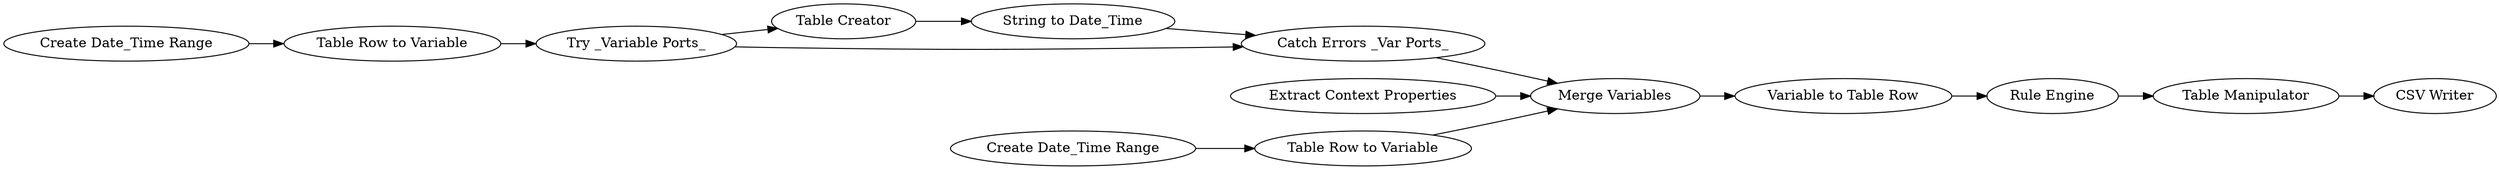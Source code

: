 digraph {
	42 [label="Create Date_Time Range"]
	43 [label="Table Row to Variable"]
	44 [label="Try _Variable Ports_"]
	45 [label="Table Creator"]
	46 [label="String to Date_Time"]
	47 [label="Catch Errors _Var Ports_"]
	48 [label="Extract Context Properties"]
	49 [label="Create Date_Time Range"]
	50 [label="Table Row to Variable"]
	51 [label="Merge Variables"]
	52 [label="Variable to Table Row"]
	53 [label="Rule Engine"]
	55 [label="CSV Writer"]
	58 [label="Table Manipulator"]
	42 -> 43
	43 -> 44
	44 -> 45
	44 -> 47
	45 -> 46
	46 -> 47
	47 -> 51
	48 -> 51
	49 -> 50
	50 -> 51
	51 -> 52
	52 -> 53
	53 -> 58
	58 -> 55
	rankdir=LR
}
